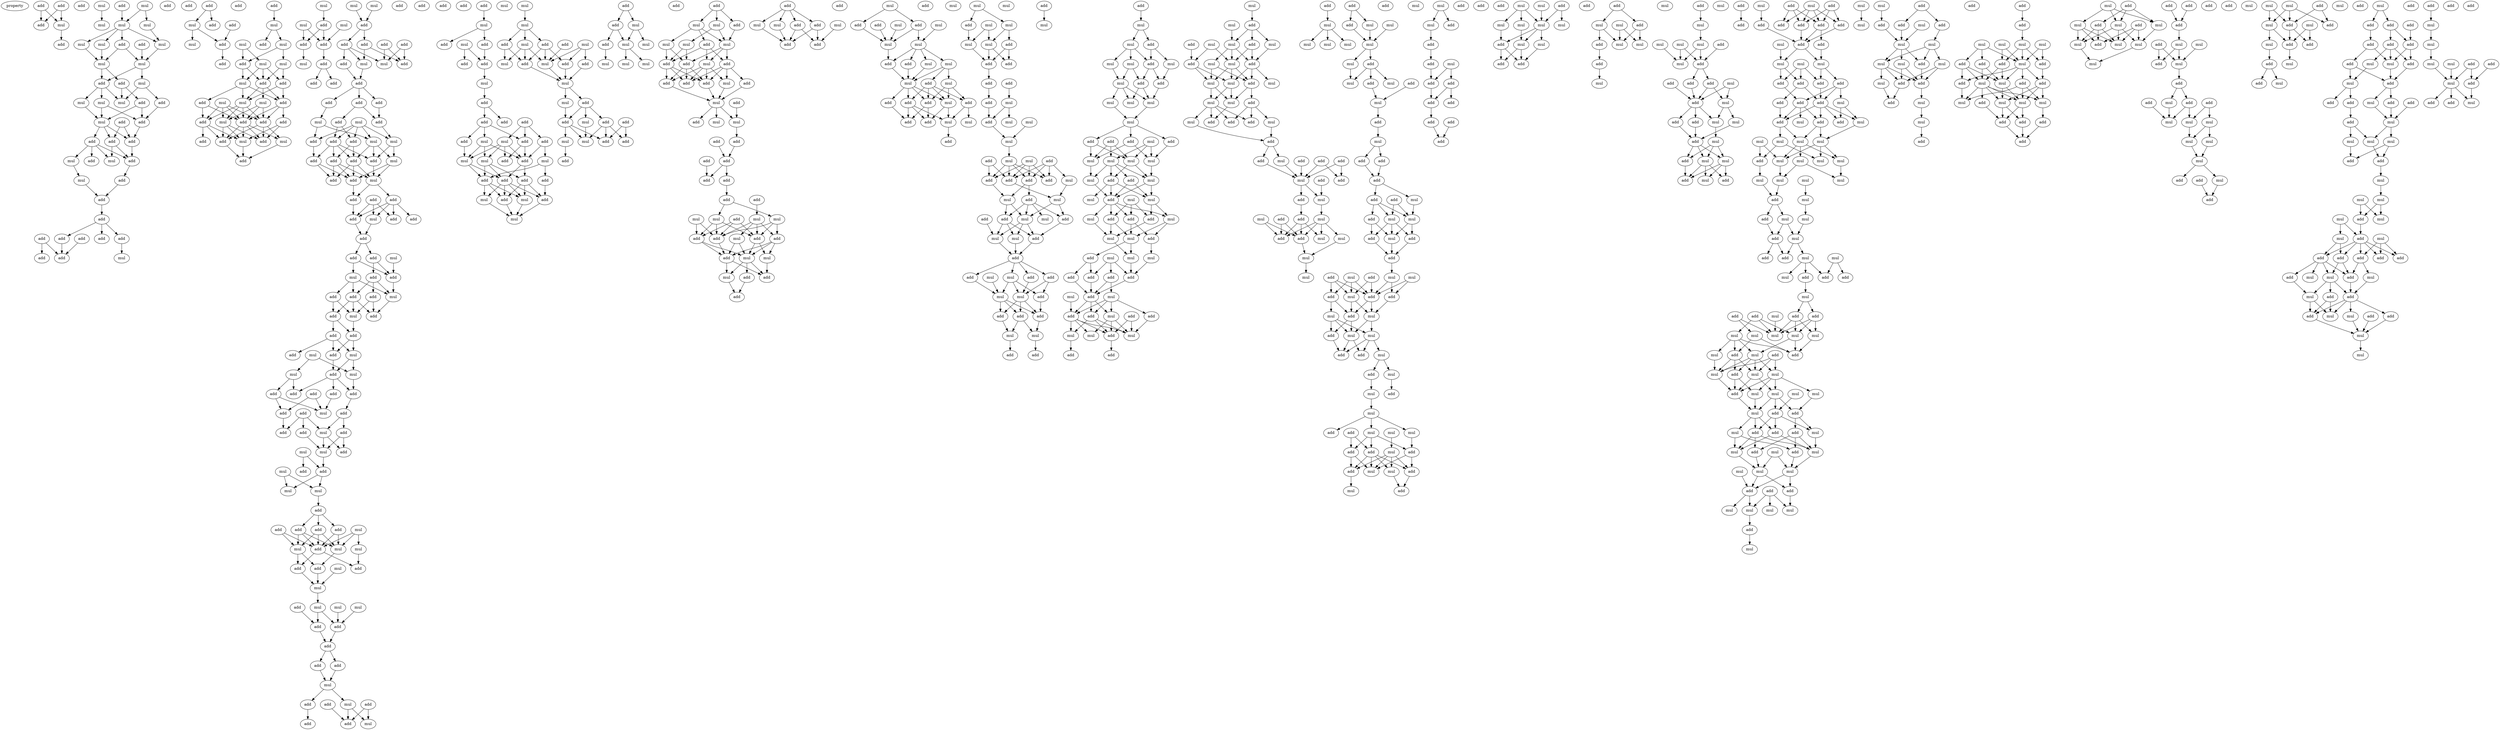 digraph {
    node [fontcolor=black]
    property [mul=2,lf=1.8]
    0 [ label = add ];
    1 [ label = add ];
    2 [ label = add ];
    3 [ label = mul ];
    4 [ label = add ];
    5 [ label = add ];
    6 [ label = mul ];
    7 [ label = mul ];
    8 [ label = mul ];
    9 [ label = add ];
    10 [ label = add ];
    11 [ label = mul ];
    12 [ label = mul ];
    13 [ label = mul ];
    14 [ label = mul ];
    15 [ label = mul ];
    16 [ label = add ];
    17 [ label = add ];
    18 [ label = mul ];
    19 [ label = mul ];
    20 [ label = mul ];
    21 [ label = add ];
    22 [ label = add ];
    23 [ label = add ];
    24 [ label = mul ];
    25 [ label = mul ];
    26 [ label = add ];
    27 [ label = mul ];
    28 [ label = add ];
    29 [ label = add ];
    30 [ label = add ];
    31 [ label = mul ];
    32 [ label = add ];
    33 [ label = add ];
    34 [ label = add ];
    35 [ label = mul ];
    36 [ label = mul ];
    37 [ label = add ];
    38 [ label = add ];
    39 [ label = mul ];
    40 [ label = add ];
    41 [ label = add ];
    42 [ label = add ];
    43 [ label = add ];
    44 [ label = add ];
    45 [ label = add ];
    46 [ label = add ];
    47 [ label = add ];
    48 [ label = add ];
    49 [ label = mul ];
    50 [ label = add ];
    51 [ label = add ];
    52 [ label = mul ];
    53 [ label = add ];
    54 [ label = add ];
    55 [ label = add ];
    56 [ label = mul ];
    57 [ label = add ];
    58 [ label = add ];
    59 [ label = add ];
    60 [ label = mul ];
    61 [ label = mul ];
    62 [ label = mul ];
    63 [ label = add ];
    64 [ label = mul ];
    65 [ label = mul ];
    66 [ label = add ];
    67 [ label = mul ];
    68 [ label = add ];
    69 [ label = add ];
    70 [ label = mul ];
    71 [ label = add ];
    72 [ label = mul ];
    73 [ label = add ];
    74 [ label = mul ];
    75 [ label = add ];
    76 [ label = mul ];
    77 [ label = add ];
    78 [ label = add ];
    79 [ label = add ];
    80 [ label = add ];
    81 [ label = add ];
    82 [ label = mul ];
    83 [ label = mul ];
    84 [ label = add ];
    85 [ label = add ];
    86 [ label = mul ];
    87 [ label = add ];
    88 [ label = mul ];
    89 [ label = mul ];
    90 [ label = add ];
    91 [ label = add ];
    92 [ label = mul ];
    93 [ label = add ];
    94 [ label = add ];
    95 [ label = add ];
    96 [ label = mul ];
    97 [ label = mul ];
    98 [ label = add ];
    99 [ label = add ];
    100 [ label = add ];
    101 [ label = add ];
    102 [ label = add ];
    103 [ label = add ];
    104 [ label = mul ];
    105 [ label = add ];
    106 [ label = mul ];
    107 [ label = add ];
    108 [ label = add ];
    109 [ label = add ];
    110 [ label = add ];
    111 [ label = add ];
    112 [ label = add ];
    113 [ label = add ];
    114 [ label = mul ];
    115 [ label = add ];
    116 [ label = mul ];
    117 [ label = add ];
    118 [ label = add ];
    119 [ label = mul ];
    120 [ label = mul ];
    121 [ label = add ];
    122 [ label = add ];
    123 [ label = mul ];
    124 [ label = add ];
    125 [ label = add ];
    126 [ label = add ];
    127 [ label = add ];
    128 [ label = add ];
    129 [ label = mul ];
    130 [ label = add ];
    131 [ label = add ];
    132 [ label = add ];
    133 [ label = add ];
    134 [ label = mul ];
    135 [ label = add ];
    136 [ label = add ];
    137 [ label = add ];
    138 [ label = add ];
    139 [ label = add ];
    140 [ label = mul ];
    141 [ label = add ];
    142 [ label = add ];
    143 [ label = mul ];
    144 [ label = add ];
    145 [ label = add ];
    146 [ label = mul ];
    147 [ label = add ];
    148 [ label = mul ];
    149 [ label = add ];
    150 [ label = add ];
    151 [ label = add ];
    152 [ label = add ];
    153 [ label = mul ];
    154 [ label = add ];
    155 [ label = mul ];
    156 [ label = add ];
    157 [ label = mul ];
    158 [ label = add ];
    159 [ label = mul ];
    160 [ label = add ];
    161 [ label = add ];
    162 [ label = add ];
    163 [ label = add ];
    164 [ label = add ];
    165 [ label = add ];
    166 [ label = add ];
    167 [ label = mul ];
    168 [ label = add ];
    169 [ label = mul ];
    170 [ label = add ];
    171 [ label = add ];
    172 [ label = add ];
    173 [ label = mul ];
    174 [ label = mul ];
    175 [ label = add ];
    176 [ label = add ];
    177 [ label = add ];
    178 [ label = mul ];
    179 [ label = mul ];
    180 [ label = mul ];
    181 [ label = add ];
    182 [ label = add ];
    183 [ label = add ];
    184 [ label = mul ];
    185 [ label = add ];
    186 [ label = add ];
    187 [ label = mul ];
    188 [ label = add ];
    189 [ label = mul ];
    190 [ label = mul ];
    191 [ label = add ];
    192 [ label = add ];
    193 [ label = add ];
    194 [ label = mul ];
    195 [ label = mul ];
    196 [ label = add ];
    197 [ label = mul ];
    198 [ label = mul ];
    199 [ label = mul ];
    200 [ label = add ];
    201 [ label = add ];
    202 [ label = add ];
    203 [ label = add ];
    204 [ label = add ];
    205 [ label = add ];
    206 [ label = add ];
    207 [ label = mul ];
    208 [ label = add ];
    209 [ label = add ];
    210 [ label = mul ];
    211 [ label = add ];
    212 [ label = add ];
    213 [ label = add ];
    214 [ label = mul ];
    215 [ label = add ];
    216 [ label = mul ];
    217 [ label = add ];
    218 [ label = mul ];
    219 [ label = add ];
    220 [ label = add ];
    221 [ label = add ];
    222 [ label = mul ];
    223 [ label = add ];
    224 [ label = add ];
    225 [ label = add ];
    226 [ label = add ];
    227 [ label = add ];
    228 [ label = add ];
    229 [ label = mul ];
    230 [ label = mul ];
    231 [ label = add ];
    232 [ label = add ];
    233 [ label = mul ];
    234 [ label = mul ];
    235 [ label = add ];
    236 [ label = mul ];
    237 [ label = add ];
    238 [ label = add ];
    239 [ label = add ];
    240 [ label = add ];
    241 [ label = mul ];
    242 [ label = add ];
    243 [ label = mul ];
    244 [ label = add ];
    245 [ label = mul ];
    246 [ label = mul ];
    247 [ label = mul ];
    248 [ label = mul ];
    249 [ label = add ];
    250 [ label = add ];
    251 [ label = mul ];
    252 [ label = mul ];
    253 [ label = add ];
    254 [ label = add ];
    255 [ label = mul ];
    256 [ label = add ];
    257 [ label = add ];
    258 [ label = mul ];
    259 [ label = mul ];
    260 [ label = mul ];
    261 [ label = add ];
    262 [ label = add ];
    263 [ label = add ];
    264 [ label = mul ];
    265 [ label = add ];
    266 [ label = add ];
    267 [ label = mul ];
    268 [ label = add ];
    269 [ label = mul ];
    270 [ label = add ];
    271 [ label = add ];
    272 [ label = add ];
    273 [ label = mul ];
    274 [ label = add ];
    275 [ label = mul ];
    276 [ label = mul ];
    277 [ label = add ];
    278 [ label = mul ];
    279 [ label = mul ];
    280 [ label = mul ];
    281 [ label = add ];
    282 [ label = mul ];
    283 [ label = add ];
    284 [ label = mul ];
    285 [ label = mul ];
    286 [ label = mul ];
    287 [ label = mul ];
    288 [ label = add ];
    289 [ label = add ];
    290 [ label = add ];
    291 [ label = mul ];
    292 [ label = add ];
    293 [ label = add ];
    294 [ label = add ];
    295 [ label = add ];
    296 [ label = mul ];
    297 [ label = add ];
    298 [ label = mul ];
    299 [ label = add ];
    300 [ label = mul ];
    301 [ label = add ];
    302 [ label = mul ];
    303 [ label = add ];
    304 [ label = add ];
    305 [ label = add ];
    306 [ label = add ];
    307 [ label = add ];
    308 [ label = add ];
    309 [ label = add ];
    310 [ label = add ];
    311 [ label = mul ];
    312 [ label = mul ];
    313 [ label = mul ];
    314 [ label = add ];
    315 [ label = mul ];
    316 [ label = add ];
    317 [ label = add ];
    318 [ label = add ];
    319 [ label = mul ];
    320 [ label = add ];
    321 [ label = add ];
    322 [ label = mul ];
    323 [ label = mul ];
    324 [ label = add ];
    325 [ label = mul ];
    326 [ label = add ];
    327 [ label = add ];
    328 [ label = add ];
    329 [ label = add ];
    330 [ label = mul ];
    331 [ label = add ];
    332 [ label = add ];
    333 [ label = mul ];
    334 [ label = mul ];
    335 [ label = add ];
    336 [ label = add ];
    337 [ label = mul ];
    338 [ label = add ];
    339 [ label = add ];
    340 [ label = add ];
    341 [ label = mul ];
    342 [ label = mul ];
    343 [ label = mul ];
    344 [ label = mul ];
    345 [ label = mul ];
    346 [ label = mul ];
    347 [ label = add ];
    348 [ label = add ];
    349 [ label = add ];
    350 [ label = mul ];
    351 [ label = mul ];
    352 [ label = add ];
    353 [ label = add ];
    354 [ label = mul ];
    355 [ label = add ];
    356 [ label = add ];
    357 [ label = add ];
    358 [ label = mul ];
    359 [ label = add ];
    360 [ label = mul ];
    361 [ label = add ];
    362 [ label = add ];
    363 [ label = mul ];
    364 [ label = mul ];
    365 [ label = mul ];
    366 [ label = add ];
    367 [ label = mul ];
    368 [ label = mul ];
    369 [ label = mul ];
    370 [ label = add ];
    371 [ label = add ];
    372 [ label = mul ];
    373 [ label = add ];
    374 [ label = add ];
    375 [ label = add ];
    376 [ label = mul ];
    377 [ label = add ];
    378 [ label = mul ];
    379 [ label = mul ];
    380 [ label = add ];
    381 [ label = mul ];
    382 [ label = mul ];
    383 [ label = add ];
    384 [ label = add ];
    385 [ label = mul ];
    386 [ label = add ];
    387 [ label = add ];
    388 [ label = mul ];
    389 [ label = add ];
    390 [ label = add ];
    391 [ label = add ];
    392 [ label = mul ];
    393 [ label = mul ];
    394 [ label = mul ];
    395 [ label = add ];
    396 [ label = mul ];
    397 [ label = add ];
    398 [ label = add ];
    399 [ label = mul ];
    400 [ label = mul ];
    401 [ label = add ];
    402 [ label = add ];
    403 [ label = add ];
    404 [ label = mul ];
    405 [ label = add ];
    406 [ label = add ];
    407 [ label = mul ];
    408 [ label = mul ];
    409 [ label = mul ];
    410 [ label = add ];
    411 [ label = add ];
    412 [ label = add ];
    413 [ label = add ];
    414 [ label = mul ];
    415 [ label = mul ];
    416 [ label = add ];
    417 [ label = add ];
    418 [ label = add ];
    419 [ label = mul ];
    420 [ label = add ];
    421 [ label = mul ];
    422 [ label = add ];
    423 [ label = mul ];
    424 [ label = mul ];
    425 [ label = add ];
    426 [ label = mul ];
    427 [ label = mul ];
    428 [ label = mul ];
    429 [ label = add ];
    430 [ label = add ];
    431 [ label = mul ];
    432 [ label = mul ];
    433 [ label = mul ];
    434 [ label = mul ];
    435 [ label = add ];
    436 [ label = add ];
    437 [ label = mul ];
    438 [ label = add ];
    439 [ label = add ];
    440 [ label = mul ];
    441 [ label = mul ];
    442 [ label = mul ];
    443 [ label = mul ];
    444 [ label = add ];
    445 [ label = mul ];
    446 [ label = mul ];
    447 [ label = add ];
    448 [ label = mul ];
    449 [ label = mul ];
    450 [ label = mul ];
    451 [ label = add ];
    452 [ label = add ];
    453 [ label = add ];
    454 [ label = mul ];
    455 [ label = add ];
    456 [ label = mul ];
    457 [ label = mul ];
    458 [ label = mul ];
    459 [ label = add ];
    460 [ label = add ];
    461 [ label = mul ];
    462 [ label = mul ];
    463 [ label = mul ];
    464 [ label = add ];
    465 [ label = add ];
    466 [ label = add ];
    467 [ label = add ];
    468 [ label = add ];
    469 [ label = mul ];
    470 [ label = mul ];
    471 [ label = add ];
    472 [ label = add ];
    473 [ label = mul ];
    474 [ label = add ];
    475 [ label = add ];
    476 [ label = mul ];
    477 [ label = mul ];
    478 [ label = add ];
    479 [ label = mul ];
    480 [ label = add ];
    481 [ label = add ];
    482 [ label = mul ];
    483 [ label = mul ];
    484 [ label = add ];
    485 [ label = mul ];
    486 [ label = mul ];
    487 [ label = add ];
    488 [ label = add ];
    489 [ label = mul ];
    490 [ label = mul ];
    491 [ label = mul ];
    492 [ label = add ];
    493 [ label = add ];
    494 [ label = mul ];
    495 [ label = mul ];
    496 [ label = add ];
    497 [ label = mul ];
    498 [ label = add ];
    499 [ label = mul ];
    500 [ label = mul ];
    501 [ label = mul ];
    502 [ label = add ];
    503 [ label = mul ];
    504 [ label = add ];
    505 [ label = add ];
    506 [ label = add ];
    507 [ label = add ];
    508 [ label = mul ];
    509 [ label = add ];
    510 [ label = add ];
    511 [ label = add ];
    512 [ label = add ];
    513 [ label = mul ];
    514 [ label = add ];
    515 [ label = add ];
    516 [ label = mul ];
    517 [ label = add ];
    518 [ label = add ];
    519 [ label = mul ];
    520 [ label = mul ];
    521 [ label = add ];
    522 [ label = mul ];
    523 [ label = add ];
    524 [ label = mul ];
    525 [ label = add ];
    526 [ label = mul ];
    527 [ label = mul ];
    528 [ label = mul ];
    529 [ label = mul ];
    530 [ label = mul ];
    531 [ label = mul ];
    532 [ label = add ];
    533 [ label = mul ];
    534 [ label = mul ];
    535 [ label = add ];
    536 [ label = mul ];
    537 [ label = mul ];
    538 [ label = add ];
    539 [ label = add ];
    540 [ label = mul ];
    541 [ label = add ];
    542 [ label = add ];
    543 [ label = mul ];
    544 [ label = mul ];
    545 [ label = add ];
    546 [ label = mul ];
    547 [ label = add ];
    548 [ label = mul ];
    549 [ label = add ];
    550 [ label = add ];
    551 [ label = add ];
    552 [ label = mul ];
    553 [ label = add ];
    554 [ label = add ];
    555 [ label = mul ];
    556 [ label = mul ];
    557 [ label = add ];
    558 [ label = mul ];
    559 [ label = add ];
    560 [ label = add ];
    561 [ label = mul ];
    562 [ label = mul ];
    563 [ label = mul ];
    564 [ label = add ];
    565 [ label = add ];
    566 [ label = add ];
    567 [ label = add ];
    568 [ label = mul ];
    569 [ label = add ];
    570 [ label = add ];
    571 [ label = mul ];
    572 [ label = mul ];
    573 [ label = mul ];
    574 [ label = add ];
    575 [ label = mul ];
    576 [ label = add ];
    577 [ label = mul ];
    578 [ label = add ];
    579 [ label = add ];
    580 [ label = mul ];
    581 [ label = add ];
    582 [ label = mul ];
    583 [ label = mul ];
    584 [ label = add ];
    585 [ label = add ];
    586 [ label = mul ];
    587 [ label = mul ];
    588 [ label = mul ];
    589 [ label = mul ];
    590 [ label = add ];
    591 [ label = add ];
    592 [ label = add ];
    593 [ label = add ];
    594 [ label = add ];
    595 [ label = mul ];
    596 [ label = mul ];
    597 [ label = mul ];
    598 [ label = add ];
    599 [ label = mul ];
    600 [ label = mul ];
    601 [ label = add ];
    602 [ label = add ];
    603 [ label = add ];
    604 [ label = add ];
    605 [ label = add ];
    606 [ label = mul ];
    607 [ label = add ];
    608 [ label = add ];
    609 [ label = add ];
    610 [ label = add ];
    611 [ label = add ];
    612 [ label = add ];
    613 [ label = add ];
    614 [ label = add ];
    615 [ label = mul ];
    616 [ label = add ];
    617 [ label = mul ];
    618 [ label = add ];
    619 [ label = mul ];
    620 [ label = mul ];
    621 [ label = mul ];
    622 [ label = mul ];
    623 [ label = mul ];
    624 [ label = mul ];
    625 [ label = add ];
    626 [ label = add ];
    627 [ label = add ];
    628 [ label = add ];
    629 [ label = mul ];
    630 [ label = mul ];
    631 [ label = add ];
    632 [ label = mul ];
    633 [ label = mul ];
    634 [ label = add ];
    635 [ label = add ];
    636 [ label = mul ];
    637 [ label = mul ];
    638 [ label = add ];
    639 [ label = mul ];
    640 [ label = mul ];
    641 [ label = mul ];
    642 [ label = mul ];
    643 [ label = add ];
    644 [ label = mul ];
    645 [ label = mul ];
    646 [ label = add ];
    647 [ label = add ];
    648 [ label = add ];
    649 [ label = add ];
    650 [ label = mul ];
    651 [ label = mul ];
    652 [ label = add ];
    653 [ label = mul ];
    654 [ label = mul ];
    655 [ label = add ];
    656 [ label = add ];
    657 [ label = add ];
    658 [ label = mul ];
    659 [ label = mul ];
    660 [ label = mul ];
    661 [ label = add ];
    662 [ label = add ];
    663 [ label = add ];
    664 [ label = mul ];
    665 [ label = add ];
    666 [ label = add ];
    667 [ label = mul ];
    668 [ label = add ];
    669 [ label = mul ];
    670 [ label = add ];
    671 [ label = add ];
    672 [ label = add ];
    673 [ label = add ];
    674 [ label = add ];
    675 [ label = add ];
    676 [ label = add ];
    677 [ label = mul ];
    678 [ label = add ];
    679 [ label = mul ];
    680 [ label = mul ];
    681 [ label = mul ];
    682 [ label = add ];
    683 [ label = add ];
    684 [ label = add ];
    685 [ label = add ];
    686 [ label = add ];
    687 [ label = mul ];
    688 [ label = add ];
    689 [ label = add ];
    690 [ label = add ];
    691 [ label = add ];
    692 [ label = add ];
    693 [ label = mul ];
    694 [ label = mul ];
    695 [ label = mul ];
    696 [ label = mul ];
    697 [ label = mul ];
    698 [ label = mul ];
    699 [ label = mul ];
    700 [ label = mul ];
    701 [ label = mul ];
    702 [ label = mul ];
    703 [ label = add ];
    704 [ label = mul ];
    705 [ label = mul ];
    706 [ label = mul ];
    707 [ label = mul ];
    708 [ label = mul ];
    709 [ label = add ];
    710 [ label = mul ];
    711 [ label = add ];
    712 [ label = mul ];
    713 [ label = add ];
    714 [ label = mul ];
    715 [ label = mul ];
    716 [ label = add ];
    717 [ label = add ];
    718 [ label = mul ];
    719 [ label = mul ];
    720 [ label = add ];
    721 [ label = add ];
    722 [ label = add ];
    723 [ label = mul ];
    724 [ label = add ];
    725 [ label = add ];
    726 [ label = mul ];
    727 [ label = add ];
    728 [ label = add ];
    729 [ label = mul ];
    730 [ label = mul ];
    731 [ label = mul ];
    732 [ label = mul ];
    733 [ label = mul ];
    734 [ label = add ];
    735 [ label = add ];
    736 [ label = add ];
    737 [ label = mul ];
    738 [ label = mul ];
    739 [ label = mul ];
    740 [ label = mul ];
    741 [ label = add ];
    742 [ label = mul ];
    743 [ label = mul ];
    744 [ label = mul ];
    745 [ label = mul ];
    746 [ label = mul ];
    747 [ label = add ];
    748 [ label = mul ];
    749 [ label = add ];
    750 [ label = add ];
    751 [ label = mul ];
    752 [ label = mul ];
    753 [ label = add ];
    754 [ label = add ];
    755 [ label = add ];
    756 [ label = add ];
    757 [ label = mul ];
    758 [ label = mul ];
    759 [ label = add ];
    760 [ label = mul ];
    761 [ label = mul ];
    762 [ label = mul ];
    763 [ label = mul ];
    764 [ label = add ];
    765 [ label = add ];
    766 [ label = add ];
    767 [ label = mul ];
    768 [ label = mul ];
    769 [ label = mul ];
    770 [ label = mul ];
    771 [ label = add ];
    772 [ label = mul ];
    773 [ label = mul ];
    774 [ label = mul ];
    775 [ label = mul ];
    776 [ label = add ];
    777 [ label = add ];
    778 [ label = mul ];
    779 [ label = add ];
    780 [ label = add ];
    781 [ label = add ];
    782 [ label = mul ];
    783 [ label = mul ];
    784 [ label = mul ];
    785 [ label = add ];
    786 [ label = mul ];
    787 [ label = mul ];
    788 [ label = add ];
    789 [ label = add ];
    790 [ label = mul ];
    791 [ label = mul ];
    792 [ label = add ];
    793 [ label = mul ];
    794 [ label = add ];
    795 [ label = add ];
    796 [ label = add ];
    797 [ label = mul ];
    798 [ label = mul ];
    799 [ label = mul ];
    800 [ label = mul ];
    801 [ label = add ];
    802 [ label = add ];
    803 [ label = add ];
    804 [ label = mul ];
    805 [ label = add ];
    806 [ label = mul ];
    807 [ label = add ];
    808 [ label = mul ];
    809 [ label = add ];
    810 [ label = add ];
    811 [ label = mul ];
    812 [ label = add ];
    813 [ label = mul ];
    814 [ label = mul ];
    815 [ label = mul ];
    816 [ label = add ];
    817 [ label = add ];
    818 [ label = add ];
    819 [ label = add ];
    820 [ label = add ];
    821 [ label = mul ];
    822 [ label = mul ];
    823 [ label = mul ];
    824 [ label = add ];
    825 [ label = mul ];
    826 [ label = add ];
    827 [ label = mul ];
    828 [ label = mul ];
    829 [ label = mul ];
    830 [ label = add ];
    831 [ label = mul ];
    832 [ label = add ];
    833 [ label = add ];
    834 [ label = add ];
    835 [ label = add ];
    836 [ label = mul ];
    837 [ label = mul ];
    838 [ label = add ];
    839 [ label = add ];
    840 [ label = mul ];
    841 [ label = add ];
    842 [ label = add ];
    843 [ label = add ];
    844 [ label = mul ];
    845 [ label = add ];
    846 [ label = mul ];
    847 [ label = mul ];
    848 [ label = mul ];
    849 [ label = mul ];
    850 [ label = mul ];
    851 [ label = mul ];
    852 [ label = add ];
    853 [ label = add ];
    854 [ label = add ];
    855 [ label = mul ];
    856 [ label = mul ];
    857 [ label = add ];
    858 [ label = mul ];
    859 [ label = add ];
    860 [ label = mul ];
    861 [ label = add ];
    862 [ label = add ];
    863 [ label = mul ];
    864 [ label = mul ];
    865 [ label = add ];
    866 [ label = mul ];
    867 [ label = add ];
    868 [ label = add ];
    869 [ label = mul ];
    870 [ label = add ];
    871 [ label = mul ];
    872 [ label = mul ];
    873 [ label = add ];
    874 [ label = mul ];
    875 [ label = add ];
    876 [ label = add ];
    877 [ label = add ];
    878 [ label = add ];
    879 [ label = add ];
    880 [ label = add ];
    881 [ label = add ];
    882 [ label = add ];
    883 [ label = mul ];
    884 [ label = add ];
    885 [ label = mul ];
    886 [ label = add ];
    887 [ label = mul ];
    888 [ label = add ];
    889 [ label = add ];
    890 [ label = mul ];
    891 [ label = add ];
    892 [ label = add ];
    893 [ label = add ];
    894 [ label = mul ];
    895 [ label = mul ];
    896 [ label = mul ];
    897 [ label = mul ];
    898 [ label = add ];
    899 [ label = add ];
    900 [ label = mul ];
    901 [ label = mul ];
    902 [ label = mul ];
    903 [ label = mul ];
    904 [ label = mul ];
    905 [ label = add ];
    906 [ label = mul ];
    907 [ label = add ];
    908 [ label = mul ];
    909 [ label = add ];
    910 [ label = add ];
    911 [ label = add ];
    912 [ label = add ];
    913 [ label = add ];
    914 [ label = mul ];
    915 [ label = add ];
    916 [ label = mul ];
    917 [ label = mul ];
    918 [ label = add ];
    919 [ label = mul ];
    920 [ label = add ];
    921 [ label = add ];
    922 [ label = mul ];
    923 [ label = add ];
    924 [ label = add ];
    925 [ label = mul ];
    926 [ label = add ];
    927 [ label = mul ];
    928 [ label = mul ];
    929 [ label = add ];
    930 [ label = mul ];
    931 [ label = add ];
    932 [ label = mul ];
    933 [ label = add ];
    934 [ label = add ];
    935 [ label = mul ];
    936 [ label = mul ];
    937 [ label = add ];
    938 [ label = mul ];
    939 [ label = add ];
    940 [ label = mul ];
    941 [ label = add ];
    942 [ label = add ];
    0 -> 2 [ name = 0 ];
    0 -> 3 [ name = 1 ];
    1 -> 2 [ name = 2 ];
    1 -> 3 [ name = 3 ];
    3 -> 4 [ name = 4 ];
    6 -> 8 [ name = 5 ];
    7 -> 11 [ name = 6 ];
    7 -> 12 [ name = 7 ];
    10 -> 11 [ name = 8 ];
    11 -> 13 [ name = 9 ];
    11 -> 14 [ name = 10 ];
    11 -> 15 [ name = 11 ];
    11 -> 16 [ name = 12 ];
    12 -> 13 [ name = 13 ];
    13 -> 19 [ name = 14 ];
    14 -> 18 [ name = 15 ];
    15 -> 18 [ name = 16 ];
    16 -> 18 [ name = 17 ];
    16 -> 19 [ name = 18 ];
    17 -> 19 [ name = 19 ];
    18 -> 21 [ name = 20 ];
    18 -> 23 [ name = 21 ];
    19 -> 20 [ name = 22 ];
    19 -> 23 [ name = 23 ];
    20 -> 27 [ name = 24 ];
    20 -> 28 [ name = 25 ];
    21 -> 26 [ name = 26 ];
    21 -> 27 [ name = 27 ];
    23 -> 24 [ name = 28 ];
    23 -> 25 [ name = 29 ];
    23 -> 27 [ name = 30 ];
    24 -> 31 [ name = 31 ];
    25 -> 30 [ name = 32 ];
    25 -> 31 [ name = 33 ];
    26 -> 30 [ name = 34 ];
    26 -> 31 [ name = 35 ];
    28 -> 30 [ name = 36 ];
    29 -> 32 [ name = 37 ];
    29 -> 33 [ name = 38 ];
    30 -> 33 [ name = 39 ];
    31 -> 32 [ name = 40 ];
    31 -> 33 [ name = 41 ];
    31 -> 34 [ name = 42 ];
    32 -> 36 [ name = 43 ];
    32 -> 37 [ name = 44 ];
    33 -> 37 [ name = 45 ];
    34 -> 35 [ name = 46 ];
    34 -> 36 [ name = 47 ];
    34 -> 37 [ name = 48 ];
    34 -> 38 [ name = 49 ];
    35 -> 39 [ name = 50 ];
    37 -> 40 [ name = 51 ];
    39 -> 41 [ name = 52 ];
    40 -> 41 [ name = 53 ];
    41 -> 42 [ name = 54 ];
    42 -> 43 [ name = 55 ];
    42 -> 44 [ name = 56 ];
    42 -> 45 [ name = 57 ];
    43 -> 48 [ name = 58 ];
    44 -> 49 [ name = 59 ];
    46 -> 48 [ name = 60 ];
    46 -> 50 [ name = 61 ];
    47 -> 48 [ name = 62 ];
    51 -> 52 [ name = 63 ];
    51 -> 53 [ name = 64 ];
    52 -> 55 [ name = 65 ];
    52 -> 56 [ name = 66 ];
    54 -> 55 [ name = 67 ];
    55 -> 59 [ name = 68 ];
    58 -> 60 [ name = 69 ];
    60 -> 62 [ name = 70 ];
    60 -> 63 [ name = 71 ];
    61 -> 64 [ name = 72 ];
    61 -> 66 [ name = 73 ];
    62 -> 65 [ name = 74 ];
    62 -> 66 [ name = 75 ];
    64 -> 67 [ name = 76 ];
    64 -> 68 [ name = 77 ];
    64 -> 69 [ name = 78 ];
    65 -> 68 [ name = 79 ];
    65 -> 69 [ name = 80 ];
    66 -> 67 [ name = 81 ];
    66 -> 68 [ name = 82 ];
    67 -> 70 [ name = 83 ];
    67 -> 71 [ name = 84 ];
    67 -> 73 [ name = 85 ];
    68 -> 70 [ name = 86 ];
    68 -> 73 [ name = 87 ];
    68 -> 74 [ name = 88 ];
    69 -> 70 [ name = 89 ];
    69 -> 73 [ name = 90 ];
    70 -> 75 [ name = 91 ];
    70 -> 76 [ name = 92 ];
    70 -> 77 [ name = 93 ];
    70 -> 79 [ name = 94 ];
    71 -> 75 [ name = 95 ];
    71 -> 79 [ name = 96 ];
    72 -> 75 [ name = 97 ];
    72 -> 76 [ name = 98 ];
    72 -> 77 [ name = 99 ];
    72 -> 79 [ name = 100 ];
    73 -> 75 [ name = 101 ];
    73 -> 77 [ name = 102 ];
    73 -> 78 [ name = 103 ];
    74 -> 75 [ name = 104 ];
    74 -> 76 [ name = 105 ];
    74 -> 77 [ name = 106 ];
    75 -> 81 [ name = 107 ];
    75 -> 82 [ name = 108 ];
    75 -> 83 [ name = 109 ];
    75 -> 84 [ name = 110 ];
    76 -> 81 [ name = 111 ];
    76 -> 82 [ name = 112 ];
    76 -> 84 [ name = 113 ];
    77 -> 81 [ name = 114 ];
    77 -> 83 [ name = 115 ];
    77 -> 84 [ name = 116 ];
    78 -> 81 [ name = 117 ];
    78 -> 82 [ name = 118 ];
    79 -> 80 [ name = 119 ];
    79 -> 82 [ name = 120 ];
    79 -> 84 [ name = 121 ];
    82 -> 85 [ name = 122 ];
    83 -> 85 [ name = 123 ];
    84 -> 85 [ name = 124 ];
    86 -> 87 [ name = 125 ];
    87 -> 90 [ name = 126 ];
    87 -> 91 [ name = 127 ];
    88 -> 91 [ name = 128 ];
    89 -> 90 [ name = 129 ];
    89 -> 91 [ name = 130 ];
    90 -> 92 [ name = 131 ];
    91 -> 93 [ name = 132 ];
    93 -> 94 [ name = 133 ];
    93 -> 95 [ name = 134 ];
    96 -> 98 [ name = 135 ];
    97 -> 98 [ name = 136 ];
    98 -> 99 [ name = 137 ];
    98 -> 102 [ name = 138 ];
    99 -> 104 [ name = 139 ];
    99 -> 107 [ name = 140 ];
    100 -> 106 [ name = 141 ];
    100 -> 107 [ name = 142 ];
    101 -> 106 [ name = 143 ];
    101 -> 107 [ name = 144 ];
    102 -> 104 [ name = 145 ];
    102 -> 105 [ name = 146 ];
    102 -> 106 [ name = 147 ];
    104 -> 108 [ name = 148 ];
    105 -> 108 [ name = 149 ];
    108 -> 109 [ name = 150 ];
    108 -> 110 [ name = 151 ];
    108 -> 112 [ name = 152 ];
    109 -> 115 [ name = 153 ];
    110 -> 116 [ name = 154 ];
    112 -> 113 [ name = 155 ];
    112 -> 115 [ name = 156 ];
    113 -> 117 [ name = 157 ];
    113 -> 118 [ name = 158 ];
    114 -> 117 [ name = 159 ];
    114 -> 118 [ name = 160 ];
    114 -> 119 [ name = 161 ];
    114 -> 120 [ name = 162 ];
    114 -> 121 [ name = 163 ];
    115 -> 119 [ name = 164 ];
    116 -> 120 [ name = 165 ];
    116 -> 121 [ name = 166 ];
    117 -> 122 [ name = 167 ];
    117 -> 125 [ name = 168 ];
    118 -> 122 [ name = 169 ];
    118 -> 124 [ name = 170 ];
    118 -> 125 [ name = 171 ];
    118 -> 126 [ name = 172 ];
    119 -> 123 [ name = 173 ];
    119 -> 126 [ name = 174 ];
    120 -> 122 [ name = 175 ];
    120 -> 123 [ name = 176 ];
    120 -> 126 [ name = 177 ];
    121 -> 124 [ name = 178 ];
    122 -> 127 [ name = 179 ];
    122 -> 128 [ name = 180 ];
    122 -> 129 [ name = 181 ];
    123 -> 127 [ name = 182 ];
    123 -> 129 [ name = 183 ];
    124 -> 127 [ name = 184 ];
    124 -> 128 [ name = 185 ];
    125 -> 127 [ name = 186 ];
    125 -> 128 [ name = 187 ];
    125 -> 129 [ name = 188 ];
    126 -> 129 [ name = 189 ];
    127 -> 131 [ name = 190 ];
    129 -> 130 [ name = 191 ];
    129 -> 131 [ name = 192 ];
    130 -> 133 [ name = 193 ];
    130 -> 134 [ name = 194 ];
    130 -> 135 [ name = 195 ];
    130 -> 136 [ name = 196 ];
    131 -> 136 [ name = 197 ];
    132 -> 133 [ name = 198 ];
    132 -> 134 [ name = 199 ];
    132 -> 136 [ name = 200 ];
    134 -> 137 [ name = 201 ];
    136 -> 137 [ name = 202 ];
    137 -> 138 [ name = 203 ];
    137 -> 139 [ name = 204 ];
    138 -> 141 [ name = 205 ];
    138 -> 143 [ name = 206 ];
    139 -> 141 [ name = 207 ];
    139 -> 142 [ name = 208 ];
    140 -> 141 [ name = 209 ];
    141 -> 146 [ name = 210 ];
    142 -> 144 [ name = 211 ];
    142 -> 145 [ name = 212 ];
    142 -> 146 [ name = 213 ];
    143 -> 145 [ name = 214 ];
    143 -> 146 [ name = 215 ];
    143 -> 147 [ name = 216 ];
    144 -> 148 [ name = 217 ];
    144 -> 149 [ name = 218 ];
    145 -> 148 [ name = 219 ];
    145 -> 149 [ name = 220 ];
    145 -> 150 [ name = 221 ];
    146 -> 149 [ name = 222 ];
    147 -> 148 [ name = 223 ];
    147 -> 150 [ name = 224 ];
    148 -> 152 [ name = 225 ];
    150 -> 151 [ name = 226 ];
    150 -> 152 [ name = 227 ];
    151 -> 153 [ name = 228 ];
    151 -> 154 [ name = 229 ];
    151 -> 156 [ name = 230 ];
    152 -> 153 [ name = 231 ];
    152 -> 156 [ name = 232 ];
    153 -> 158 [ name = 233 ];
    153 -> 159 [ name = 234 ];
    155 -> 157 [ name = 235 ];
    155 -> 159 [ name = 236 ];
    156 -> 158 [ name = 237 ];
    157 -> 162 [ name = 238 ];
    157 -> 163 [ name = 239 ];
    158 -> 161 [ name = 240 ];
    158 -> 163 [ name = 241 ];
    158 -> 164 [ name = 242 ];
    159 -> 161 [ name = 243 ];
    160 -> 165 [ name = 244 ];
    160 -> 167 [ name = 245 ];
    161 -> 166 [ name = 246 ];
    162 -> 165 [ name = 247 ];
    162 -> 167 [ name = 248 ];
    164 -> 167 [ name = 249 ];
    165 -> 171 [ name = 250 ];
    166 -> 169 [ name = 251 ];
    166 -> 172 [ name = 252 ];
    168 -> 169 [ name = 253 ];
    168 -> 170 [ name = 254 ];
    168 -> 171 [ name = 255 ];
    169 -> 174 [ name = 256 ];
    169 -> 175 [ name = 257 ];
    170 -> 174 [ name = 258 ];
    172 -> 174 [ name = 259 ];
    172 -> 175 [ name = 260 ];
    173 -> 176 [ name = 261 ];
    173 -> 177 [ name = 262 ];
    174 -> 177 [ name = 263 ];
    177 -> 179 [ name = 264 ];
    177 -> 180 [ name = 265 ];
    178 -> 179 [ name = 266 ];
    178 -> 180 [ name = 267 ];
    180 -> 181 [ name = 268 ];
    181 -> 182 [ name = 269 ];
    181 -> 183 [ name = 270 ];
    181 -> 186 [ name = 271 ];
    182 -> 187 [ name = 272 ];
    182 -> 188 [ name = 273 ];
    182 -> 190 [ name = 274 ];
    183 -> 187 [ name = 275 ];
    183 -> 188 [ name = 276 ];
    184 -> 187 [ name = 277 ];
    184 -> 188 [ name = 278 ];
    184 -> 189 [ name = 279 ];
    185 -> 188 [ name = 280 ];
    185 -> 190 [ name = 281 ];
    186 -> 187 [ name = 282 ];
    186 -> 188 [ name = 283 ];
    186 -> 190 [ name = 284 ];
    187 -> 191 [ name = 285 ];
    188 -> 192 [ name = 286 ];
    188 -> 193 [ name = 287 ];
    189 -> 193 [ name = 288 ];
    190 -> 191 [ name = 289 ];
    190 -> 192 [ name = 290 ];
    191 -> 195 [ name = 291 ];
    192 -> 195 [ name = 292 ];
    194 -> 195 [ name = 293 ];
    195 -> 198 [ name = 294 ];
    196 -> 200 [ name = 295 ];
    197 -> 201 [ name = 296 ];
    198 -> 200 [ name = 297 ];
    198 -> 201 [ name = 298 ];
    199 -> 201 [ name = 299 ];
    200 -> 203 [ name = 300 ];
    201 -> 203 [ name = 301 ];
    203 -> 205 [ name = 302 ];
    203 -> 206 [ name = 303 ];
    205 -> 207 [ name = 304 ];
    206 -> 207 [ name = 305 ];
    207 -> 208 [ name = 306 ];
    207 -> 210 [ name = 307 ];
    208 -> 215 [ name = 308 ];
    209 -> 213 [ name = 309 ];
    210 -> 213 [ name = 310 ];
    210 -> 214 [ name = 311 ];
    211 -> 213 [ name = 312 ];
    211 -> 214 [ name = 313 ];
    212 -> 216 [ name = 314 ];
    216 -> 217 [ name = 315 ];
    216 -> 219 [ name = 316 ];
    217 -> 220 [ name = 317 ];
    218 -> 220 [ name = 318 ];
    218 -> 221 [ name = 319 ];
    220 -> 222 [ name = 320 ];
    222 -> 223 [ name = 321 ];
    223 -> 224 [ name = 322 ];
    223 -> 225 [ name = 323 ];
    225 -> 228 [ name = 324 ];
    225 -> 230 [ name = 325 ];
    225 -> 231 [ name = 326 ];
    226 -> 227 [ name = 327 ];
    226 -> 229 [ name = 328 ];
    226 -> 231 [ name = 329 ];
    227 -> 232 [ name = 330 ];
    227 -> 236 [ name = 331 ];
    228 -> 233 [ name = 332 ];
    229 -> 232 [ name = 333 ];
    229 -> 233 [ name = 334 ];
    229 -> 234 [ name = 335 ];
    229 -> 235 [ name = 336 ];
    230 -> 232 [ name = 337 ];
    230 -> 233 [ name = 338 ];
    230 -> 234 [ name = 339 ];
    231 -> 232 [ name = 340 ];
    231 -> 235 [ name = 341 ];
    232 -> 238 [ name = 342 ];
    232 -> 239 [ name = 343 ];
    233 -> 239 [ name = 344 ];
    233 -> 240 [ name = 345 ];
    234 -> 238 [ name = 346 ];
    234 -> 239 [ name = 347 ];
    234 -> 240 [ name = 348 ];
    236 -> 237 [ name = 349 ];
    236 -> 240 [ name = 350 ];
    237 -> 242 [ name = 351 ];
    238 -> 242 [ name = 352 ];
    238 -> 244 [ name = 353 ];
    238 -> 245 [ name = 354 ];
    239 -> 241 [ name = 355 ];
    239 -> 242 [ name = 356 ];
    239 -> 244 [ name = 357 ];
    239 -> 245 [ name = 358 ];
    240 -> 241 [ name = 359 ];
    240 -> 244 [ name = 360 ];
    240 -> 245 [ name = 361 ];
    241 -> 246 [ name = 362 ];
    242 -> 246 [ name = 363 ];
    244 -> 246 [ name = 364 ];
    245 -> 246 [ name = 365 ];
    247 -> 248 [ name = 366 ];
    248 -> 249 [ name = 367 ];
    248 -> 251 [ name = 368 ];
    248 -> 253 [ name = 369 ];
    249 -> 254 [ name = 370 ];
    249 -> 257 [ name = 371 ];
    249 -> 258 [ name = 372 ];
    250 -> 258 [ name = 373 ];
    251 -> 254 [ name = 374 ];
    251 -> 255 [ name = 375 ];
    251 -> 258 [ name = 376 ];
    252 -> 256 [ name = 377 ];
    252 -> 257 [ name = 378 ];
    252 -> 258 [ name = 379 ];
    253 -> 254 [ name = 380 ];
    253 -> 255 [ name = 381 ];
    254 -> 259 [ name = 382 ];
    256 -> 259 [ name = 383 ];
    257 -> 259 [ name = 384 ];
    258 -> 259 [ name = 385 ];
    259 -> 260 [ name = 386 ];
    259 -> 261 [ name = 387 ];
    260 -> 265 [ name = 388 ];
    261 -> 262 [ name = 389 ];
    261 -> 264 [ name = 390 ];
    261 -> 265 [ name = 391 ];
    262 -> 266 [ name = 392 ];
    262 -> 268 [ name = 393 ];
    262 -> 269 [ name = 394 ];
    263 -> 266 [ name = 395 ];
    263 -> 268 [ name = 396 ];
    264 -> 269 [ name = 397 ];
    265 -> 267 [ name = 398 ];
    265 -> 268 [ name = 399 ];
    265 -> 269 [ name = 400 ];
    267 -> 270 [ name = 401 ];
    271 -> 272 [ name = 402 ];
    271 -> 273 [ name = 403 ];
    272 -> 274 [ name = 404 ];
    272 -> 275 [ name = 405 ];
    273 -> 275 [ name = 406 ];
    273 -> 276 [ name = 407 ];
    274 -> 280 [ name = 408 ];
    275 -> 278 [ name = 409 ];
    275 -> 279 [ name = 410 ];
    281 -> 282 [ name = 411 ];
    281 -> 283 [ name = 412 ];
    281 -> 284 [ name = 413 ];
    282 -> 285 [ name = 414 ];
    282 -> 286 [ name = 415 ];
    282 -> 288 [ name = 416 ];
    283 -> 286 [ name = 417 ];
    284 -> 286 [ name = 418 ];
    284 -> 287 [ name = 419 ];
    285 -> 290 [ name = 420 ];
    285 -> 292 [ name = 421 ];
    286 -> 289 [ name = 422 ];
    286 -> 290 [ name = 423 ];
    286 -> 291 [ name = 424 ];
    287 -> 290 [ name = 425 ];
    287 -> 292 [ name = 426 ];
    288 -> 289 [ name = 427 ];
    288 -> 291 [ name = 428 ];
    288 -> 292 [ name = 429 ];
    289 -> 293 [ name = 430 ];
    289 -> 295 [ name = 431 ];
    289 -> 296 [ name = 432 ];
    289 -> 297 [ name = 433 ];
    290 -> 294 [ name = 434 ];
    290 -> 295 [ name = 435 ];
    290 -> 297 [ name = 436 ];
    291 -> 294 [ name = 437 ];
    291 -> 295 [ name = 438 ];
    291 -> 296 [ name = 439 ];
    291 -> 297 [ name = 440 ];
    292 -> 294 [ name = 441 ];
    292 -> 295 [ name = 442 ];
    292 -> 297 [ name = 443 ];
    293 -> 298 [ name = 444 ];
    294 -> 298 [ name = 445 ];
    296 -> 298 [ name = 446 ];
    297 -> 298 [ name = 447 ];
    298 -> 300 [ name = 448 ];
    298 -> 301 [ name = 449 ];
    298 -> 302 [ name = 450 ];
    299 -> 302 [ name = 451 ];
    302 -> 304 [ name = 452 ];
    303 -> 305 [ name = 453 ];
    304 -> 305 [ name = 454 ];
    305 -> 307 [ name = 455 ];
    305 -> 308 [ name = 456 ];
    306 -> 307 [ name = 457 ];
    308 -> 309 [ name = 458 ];
    309 -> 312 [ name = 459 ];
    309 -> 313 [ name = 460 ];
    310 -> 315 [ name = 461 ];
    311 -> 316 [ name = 462 ];
    311 -> 317 [ name = 463 ];
    312 -> 317 [ name = 464 ];
    312 -> 318 [ name = 465 ];
    312 -> 320 [ name = 466 ];
    313 -> 316 [ name = 467 ];
    313 -> 317 [ name = 468 ];
    313 -> 320 [ name = 469 ];
    314 -> 316 [ name = 470 ];
    314 -> 317 [ name = 471 ];
    314 -> 320 [ name = 472 ];
    315 -> 317 [ name = 473 ];
    315 -> 318 [ name = 474 ];
    315 -> 319 [ name = 475 ];
    315 -> 320 [ name = 476 ];
    316 -> 321 [ name = 477 ];
    316 -> 323 [ name = 478 ];
    317 -> 321 [ name = 479 ];
    318 -> 321 [ name = 480 ];
    318 -> 322 [ name = 481 ];
    318 -> 323 [ name = 482 ];
    319 -> 321 [ name = 483 ];
    319 -> 323 [ name = 484 ];
    320 -> 322 [ name = 485 ];
    320 -> 323 [ name = 486 ];
    321 -> 324 [ name = 487 ];
    321 -> 325 [ name = 488 ];
    322 -> 324 [ name = 489 ];
    323 -> 324 [ name = 490 ];
    323 -> 325 [ name = 491 ];
    323 -> 326 [ name = 492 ];
    325 -> 327 [ name = 493 ];
    326 -> 327 [ name = 494 ];
    328 -> 330 [ name = 495 ];
    328 -> 331 [ name = 496 ];
    328 -> 332 [ name = 497 ];
    328 -> 333 [ name = 498 ];
    330 -> 336 [ name = 499 ];
    331 -> 335 [ name = 500 ];
    331 -> 336 [ name = 501 ];
    332 -> 335 [ name = 502 ];
    332 -> 336 [ name = 503 ];
    333 -> 336 [ name = 504 ];
    334 -> 335 [ name = 505 ];
    337 -> 339 [ name = 506 ];
    337 -> 340 [ name = 507 ];
    338 -> 343 [ name = 508 ];
    339 -> 343 [ name = 509 ];
    340 -> 343 [ name = 510 ];
    340 -> 344 [ name = 511 ];
    341 -> 343 [ name = 512 ];
    342 -> 344 [ name = 513 ];
    343 -> 348 [ name = 514 ];
    344 -> 345 [ name = 515 ];
    344 -> 346 [ name = 516 ];
    344 -> 347 [ name = 517 ];
    344 -> 348 [ name = 518 ];
    345 -> 349 [ name = 519 ];
    345 -> 350 [ name = 520 ];
    345 -> 351 [ name = 521 ];
    346 -> 350 [ name = 522 ];
    347 -> 350 [ name = 523 ];
    348 -> 350 [ name = 524 ];
    349 -> 352 [ name = 525 ];
    349 -> 354 [ name = 526 ];
    349 -> 355 [ name = 527 ];
    349 -> 356 [ name = 528 ];
    350 -> 353 [ name = 529 ];
    350 -> 354 [ name = 530 ];
    350 -> 355 [ name = 531 ];
    350 -> 356 [ name = 532 ];
    351 -> 352 [ name = 533 ];
    351 -> 354 [ name = 534 ];
    351 -> 355 [ name = 535 ];
    352 -> 358 [ name = 536 ];
    352 -> 360 [ name = 537 ];
    353 -> 357 [ name = 538 ];
    354 -> 359 [ name = 539 ];
    354 -> 360 [ name = 540 ];
    355 -> 357 [ name = 541 ];
    355 -> 359 [ name = 542 ];
    356 -> 357 [ name = 543 ];
    356 -> 359 [ name = 544 ];
    356 -> 360 [ name = 545 ];
    360 -> 361 [ name = 546 ];
    364 -> 365 [ name = 547 ];
    364 -> 366 [ name = 548 ];
    365 -> 368 [ name = 549 ];
    365 -> 370 [ name = 550 ];
    366 -> 369 [ name = 551 ];
    367 -> 368 [ name = 552 ];
    367 -> 369 [ name = 553 ];
    368 -> 371 [ name = 554 ];
    368 -> 373 [ name = 555 ];
    369 -> 373 [ name = 556 ];
    370 -> 371 [ name = 557 ];
    370 -> 373 [ name = 558 ];
    373 -> 375 [ name = 559 ];
    374 -> 376 [ name = 560 ];
    375 -> 377 [ name = 561 ];
    376 -> 379 [ name = 562 ];
    376 -> 380 [ name = 563 ];
    377 -> 380 [ name = 564 ];
    378 -> 381 [ name = 565 ];
    380 -> 381 [ name = 566 ];
    381 -> 382 [ name = 567 ];
    382 -> 386 [ name = 568 ];
    382 -> 387 [ name = 569 ];
    382 -> 389 [ name = 570 ];
    382 -> 390 [ name = 571 ];
    383 -> 386 [ name = 572 ];
    383 -> 390 [ name = 573 ];
    384 -> 386 [ name = 574 ];
    384 -> 387 [ name = 575 ];
    384 -> 388 [ name = 576 ];
    384 -> 389 [ name = 577 ];
    385 -> 386 [ name = 578 ];
    385 -> 387 [ name = 579 ];
    385 -> 389 [ name = 580 ];
    385 -> 390 [ name = 581 ];
    386 -> 392 [ name = 582 ];
    388 -> 392 [ name = 583 ];
    389 -> 391 [ name = 584 ];
    389 -> 393 [ name = 585 ];
    390 -> 393 [ name = 586 ];
    391 -> 394 [ name = 587 ];
    391 -> 395 [ name = 588 ];
    391 -> 396 [ name = 589 ];
    391 -> 398 [ name = 590 ];
    392 -> 396 [ name = 591 ];
    392 -> 398 [ name = 592 ];
    393 -> 395 [ name = 593 ];
    393 -> 396 [ name = 594 ];
    395 -> 399 [ name = 595 ];
    395 -> 400 [ name = 596 ];
    395 -> 401 [ name = 597 ];
    396 -> 399 [ name = 598 ];
    396 -> 400 [ name = 599 ];
    396 -> 401 [ name = 600 ];
    397 -> 399 [ name = 601 ];
    398 -> 401 [ name = 602 ];
    399 -> 402 [ name = 603 ];
    400 -> 402 [ name = 604 ];
    401 -> 402 [ name = 605 ];
    402 -> 403 [ name = 606 ];
    402 -> 405 [ name = 607 ];
    402 -> 406 [ name = 608 ];
    402 -> 407 [ name = 609 ];
    403 -> 408 [ name = 610 ];
    404 -> 409 [ name = 611 ];
    405 -> 409 [ name = 612 ];
    406 -> 408 [ name = 613 ];
    406 -> 410 [ name = 614 ];
    407 -> 408 [ name = 615 ];
    407 -> 409 [ name = 616 ];
    407 -> 410 [ name = 617 ];
    408 -> 411 [ name = 618 ];
    408 -> 412 [ name = 619 ];
    408 -> 413 [ name = 620 ];
    409 -> 411 [ name = 621 ];
    409 -> 412 [ name = 622 ];
    409 -> 413 [ name = 623 ];
    410 -> 413 [ name = 624 ];
    411 -> 414 [ name = 625 ];
    411 -> 415 [ name = 626 ];
    412 -> 415 [ name = 627 ];
    413 -> 414 [ name = 628 ];
    414 -> 416 [ name = 629 ];
    415 -> 417 [ name = 630 ];
    418 -> 419 [ name = 631 ];
    420 -> 421 [ name = 632 ];
    421 -> 422 [ name = 633 ];
    421 -> 423 [ name = 634 ];
    422 -> 425 [ name = 635 ];
    422 -> 426 [ name = 636 ];
    423 -> 424 [ name = 637 ];
    423 -> 425 [ name = 638 ];
    423 -> 427 [ name = 639 ];
    424 -> 428 [ name = 640 ];
    425 -> 429 [ name = 641 ];
    425 -> 430 [ name = 642 ];
    426 -> 429 [ name = 643 ];
    427 -> 428 [ name = 644 ];
    427 -> 430 [ name = 645 ];
    428 -> 431 [ name = 646 ];
    428 -> 432 [ name = 647 ];
    428 -> 433 [ name = 648 ];
    429 -> 431 [ name = 649 ];
    430 -> 431 [ name = 650 ];
    430 -> 432 [ name = 651 ];
    431 -> 434 [ name = 652 ];
    433 -> 434 [ name = 653 ];
    434 -> 435 [ name = 654 ];
    434 -> 436 [ name = 655 ];
    434 -> 439 [ name = 656 ];
    435 -> 441 [ name = 657 ];
    435 -> 443 [ name = 658 ];
    436 -> 440 [ name = 659 ];
    436 -> 441 [ name = 660 ];
    437 -> 440 [ name = 661 ];
    437 -> 442 [ name = 662 ];
    437 -> 443 [ name = 663 ];
    438 -> 441 [ name = 664 ];
    438 -> 442 [ name = 665 ];
    438 -> 443 [ name = 666 ];
    439 -> 440 [ name = 667 ];
    440 -> 445 [ name = 668 ];
    441 -> 446 [ name = 669 ];
    442 -> 444 [ name = 670 ];
    442 -> 445 [ name = 671 ];
    442 -> 446 [ name = 672 ];
    442 -> 447 [ name = 673 ];
    443 -> 445 [ name = 674 ];
    443 -> 447 [ name = 675 ];
    444 -> 449 [ name = 676 ];
    444 -> 451 [ name = 677 ];
    445 -> 449 [ name = 678 ];
    445 -> 451 [ name = 679 ];
    446 -> 451 [ name = 680 ];
    447 -> 448 [ name = 681 ];
    447 -> 449 [ name = 682 ];
    447 -> 451 [ name = 683 ];
    449 -> 453 [ name = 684 ];
    449 -> 456 [ name = 685 ];
    450 -> 452 [ name = 686 ];
    450 -> 453 [ name = 687 ];
    450 -> 455 [ name = 688 ];
    451 -> 452 [ name = 689 ];
    451 -> 454 [ name = 690 ];
    451 -> 455 [ name = 691 ];
    451 -> 456 [ name = 692 ];
    452 -> 457 [ name = 693 ];
    452 -> 459 [ name = 694 ];
    453 -> 458 [ name = 695 ];
    454 -> 458 [ name = 696 ];
    455 -> 457 [ name = 697 ];
    455 -> 458 [ name = 698 ];
    456 -> 457 [ name = 699 ];
    456 -> 459 [ name = 700 ];
    457 -> 460 [ name = 701 ];
    457 -> 461 [ name = 702 ];
    458 -> 461 [ name = 703 ];
    459 -> 462 [ name = 704 ];
    460 -> 466 [ name = 705 ];
    460 -> 467 [ name = 706 ];
    461 -> 465 [ name = 707 ];
    462 -> 465 [ name = 708 ];
    463 -> 464 [ name = 709 ];
    463 -> 465 [ name = 710 ];
    463 -> 466 [ name = 711 ];
    464 -> 468 [ name = 712 ];
    464 -> 470 [ name = 713 ];
    465 -> 468 [ name = 714 ];
    466 -> 468 [ name = 715 ];
    467 -> 468 [ name = 716 ];
    468 -> 473 [ name = 717 ];
    468 -> 474 [ name = 718 ];
    468 -> 475 [ name = 719 ];
    469 -> 475 [ name = 720 ];
    470 -> 471 [ name = 721 ];
    470 -> 473 [ name = 722 ];
    470 -> 474 [ name = 723 ];
    470 -> 475 [ name = 724 ];
    471 -> 479 [ name = 725 ];
    472 -> 478 [ name = 726 ];
    472 -> 479 [ name = 727 ];
    473 -> 476 [ name = 728 ];
    473 -> 478 [ name = 729 ];
    473 -> 479 [ name = 730 ];
    474 -> 477 [ name = 731 ];
    474 -> 478 [ name = 732 ];
    474 -> 479 [ name = 733 ];
    475 -> 476 [ name = 734 ];
    475 -> 477 [ name = 735 ];
    475 -> 478 [ name = 736 ];
    475 -> 479 [ name = 737 ];
    477 -> 481 [ name = 738 ];
    478 -> 480 [ name = 739 ];
    482 -> 484 [ name = 740 ];
    483 -> 485 [ name = 741 ];
    484 -> 485 [ name = 742 ];
    484 -> 487 [ name = 743 ];
    484 -> 489 [ name = 744 ];
    485 -> 490 [ name = 745 ];
    485 -> 491 [ name = 746 ];
    485 -> 492 [ name = 747 ];
    486 -> 490 [ name = 748 ];
    486 -> 493 [ name = 749 ];
    487 -> 490 [ name = 750 ];
    487 -> 492 [ name = 751 ];
    488 -> 493 [ name = 752 ];
    489 -> 492 [ name = 753 ];
    490 -> 495 [ name = 754 ];
    490 -> 496 [ name = 755 ];
    490 -> 497 [ name = 756 ];
    491 -> 495 [ name = 757 ];
    491 -> 496 [ name = 758 ];
    492 -> 494 [ name = 759 ];
    492 -> 496 [ name = 760 ];
    492 -> 497 [ name = 761 ];
    493 -> 495 [ name = 762 ];
    493 -> 497 [ name = 763 ];
    495 -> 499 [ name = 764 ];
    495 -> 500 [ name = 765 ];
    496 -> 498 [ name = 766 ];
    496 -> 499 [ name = 767 ];
    497 -> 499 [ name = 768 ];
    497 -> 500 [ name = 769 ];
    498 -> 501 [ name = 770 ];
    498 -> 502 [ name = 771 ];
    498 -> 504 [ name = 772 ];
    499 -> 505 [ name = 773 ];
    500 -> 502 [ name = 774 ];
    500 -> 503 [ name = 775 ];
    500 -> 504 [ name = 776 ];
    500 -> 505 [ name = 777 ];
    501 -> 506 [ name = 778 ];
    503 -> 506 [ name = 779 ];
    506 -> 508 [ name = 780 ];
    506 -> 511 [ name = 781 ];
    507 -> 512 [ name = 782 ];
    507 -> 513 [ name = 783 ];
    508 -> 513 [ name = 784 ];
    509 -> 512 [ name = 785 ];
    509 -> 513 [ name = 786 ];
    510 -> 513 [ name = 787 ];
    511 -> 513 [ name = 788 ];
    513 -> 515 [ name = 789 ];
    513 -> 516 [ name = 790 ];
    514 -> 516 [ name = 791 ];
    515 -> 517 [ name = 792 ];
    516 -> 519 [ name = 793 ];
    517 -> 521 [ name = 794 ];
    517 -> 523 [ name = 795 ];
    517 -> 524 [ name = 796 ];
    518 -> 521 [ name = 797 ];
    518 -> 523 [ name = 798 ];
    519 -> 521 [ name = 799 ];
    519 -> 522 [ name = 800 ];
    519 -> 523 [ name = 801 ];
    519 -> 524 [ name = 802 ];
    520 -> 521 [ name = 803 ];
    520 -> 523 [ name = 804 ];
    521 -> 526 [ name = 805 ];
    522 -> 526 [ name = 806 ];
    525 -> 527 [ name = 807 ];
    526 -> 530 [ name = 808 ];
    527 -> 528 [ name = 809 ];
    527 -> 529 [ name = 810 ];
    527 -> 531 [ name = 811 ];
    532 -> 534 [ name = 812 ];
    532 -> 535 [ name = 813 ];
    533 -> 536 [ name = 814 ];
    534 -> 536 [ name = 815 ];
    535 -> 536 [ name = 816 ];
    536 -> 537 [ name = 817 ];
    536 -> 538 [ name = 818 ];
    537 -> 540 [ name = 819 ];
    538 -> 540 [ name = 820 ];
    538 -> 542 [ name = 821 ];
    538 -> 543 [ name = 822 ];
    539 -> 544 [ name = 823 ];
    542 -> 544 [ name = 824 ];
    544 -> 545 [ name = 825 ];
    545 -> 546 [ name = 826 ];
    546 -> 547 [ name = 827 ];
    546 -> 549 [ name = 828 ];
    547 -> 550 [ name = 829 ];
    549 -> 550 [ name = 830 ];
    550 -> 552 [ name = 831 ];
    550 -> 553 [ name = 832 ];
    551 -> 555 [ name = 833 ];
    551 -> 556 [ name = 834 ];
    552 -> 556 [ name = 835 ];
    553 -> 554 [ name = 836 ];
    553 -> 555 [ name = 837 ];
    553 -> 556 [ name = 838 ];
    554 -> 558 [ name = 839 ];
    554 -> 559 [ name = 840 ];
    555 -> 557 [ name = 841 ];
    555 -> 558 [ name = 842 ];
    555 -> 559 [ name = 843 ];
    556 -> 557 [ name = 844 ];
    556 -> 558 [ name = 845 ];
    557 -> 560 [ name = 846 ];
    558 -> 560 [ name = 847 ];
    559 -> 560 [ name = 848 ];
    560 -> 563 [ name = 849 ];
    561 -> 567 [ name = 850 ];
    561 -> 569 [ name = 851 ];
    562 -> 566 [ name = 852 ];
    562 -> 568 [ name = 853 ];
    562 -> 569 [ name = 854 ];
    563 -> 567 [ name = 855 ];
    563 -> 569 [ name = 856 ];
    564 -> 566 [ name = 857 ];
    564 -> 568 [ name = 858 ];
    564 -> 569 [ name = 859 ];
    565 -> 568 [ name = 860 ];
    565 -> 569 [ name = 861 ];
    566 -> 570 [ name = 862 ];
    566 -> 571 [ name = 863 ];
    567 -> 572 [ name = 864 ];
    568 -> 570 [ name = 865 ];
    568 -> 572 [ name = 866 ];
    569 -> 570 [ name = 867 ];
    569 -> 572 [ name = 868 ];
    570 -> 574 [ name = 869 ];
    570 -> 575 [ name = 870 ];
    571 -> 573 [ name = 871 ];
    571 -> 574 [ name = 872 ];
    571 -> 575 [ name = 873 ];
    572 -> 573 [ name = 874 ];
    572 -> 575 [ name = 875 ];
    573 -> 576 [ name = 876 ];
    573 -> 577 [ name = 877 ];
    573 -> 578 [ name = 878 ];
    574 -> 578 [ name = 879 ];
    575 -> 576 [ name = 880 ];
    575 -> 578 [ name = 881 ];
    577 -> 579 [ name = 882 ];
    577 -> 580 [ name = 883 ];
    579 -> 582 [ name = 884 ];
    580 -> 581 [ name = 885 ];
    582 -> 583 [ name = 886 ];
    583 -> 585 [ name = 887 ];
    583 -> 587 [ name = 888 ];
    583 -> 588 [ name = 889 ];
    584 -> 590 [ name = 890 ];
    584 -> 592 [ name = 891 ];
    586 -> 589 [ name = 892 ];
    587 -> 591 [ name = 893 ];
    588 -> 590 [ name = 894 ];
    588 -> 591 [ name = 895 ];
    588 -> 592 [ name = 896 ];
    589 -> 593 [ name = 897 ];
    589 -> 594 [ name = 898 ];
    589 -> 595 [ name = 899 ];
    589 -> 596 [ name = 900 ];
    590 -> 593 [ name = 901 ];
    590 -> 594 [ name = 902 ];
    590 -> 595 [ name = 903 ];
    590 -> 596 [ name = 904 ];
    591 -> 594 [ name = 905 ];
    591 -> 595 [ name = 906 ];
    592 -> 593 [ name = 907 ];
    592 -> 595 [ name = 908 ];
    593 -> 597 [ name = 909 ];
    594 -> 598 [ name = 910 ];
    596 -> 598 [ name = 911 ];
    599 -> 600 [ name = 912 ];
    599 -> 601 [ name = 913 ];
    600 -> 604 [ name = 914 ];
    604 -> 605 [ name = 915 ];
    605 -> 607 [ name = 916 ];
    606 -> 607 [ name = 917 ];
    606 -> 608 [ name = 918 ];
    607 -> 609 [ name = 919 ];
    608 -> 609 [ name = 920 ];
    608 -> 610 [ name = 921 ];
    609 -> 611 [ name = 922 ];
    611 -> 614 [ name = 923 ];
    613 -> 614 [ name = 924 ];
    615 -> 620 [ name = 925 ];
    615 -> 621 [ name = 926 ];
    615 -> 622 [ name = 927 ];
    616 -> 619 [ name = 928 ];
    616 -> 622 [ name = 929 ];
    617 -> 622 [ name = 930 ];
    620 -> 624 [ name = 931 ];
    621 -> 625 [ name = 932 ];
    622 -> 623 [ name = 933 ];
    622 -> 624 [ name = 934 ];
    622 -> 625 [ name = 935 ];
    623 -> 627 [ name = 936 ];
    624 -> 626 [ name = 937 ];
    624 -> 627 [ name = 938 ];
    625 -> 626 [ name = 939 ];
    625 -> 627 [ name = 940 ];
    628 -> 630 [ name = 941 ];
    628 -> 631 [ name = 942 ];
    629 -> 632 [ name = 943 ];
    629 -> 633 [ name = 944 ];
    630 -> 633 [ name = 945 ];
    630 -> 634 [ name = 946 ];
    631 -> 632 [ name = 947 ];
    631 -> 633 [ name = 948 ];
    634 -> 635 [ name = 949 ];
    635 -> 636 [ name = 950 ];
    638 -> 639 [ name = 951 ];
    639 -> 642 [ name = 952 ];
    640 -> 645 [ name = 953 ];
    640 -> 646 [ name = 954 ];
    641 -> 645 [ name = 955 ];
    642 -> 645 [ name = 956 ];
    642 -> 646 [ name = 957 ];
    643 -> 646 [ name = 958 ];
    646 -> 648 [ name = 959 ];
    646 -> 649 [ name = 960 ];
    647 -> 652 [ name = 961 ];
    648 -> 651 [ name = 962 ];
    648 -> 652 [ name = 963 ];
    649 -> 652 [ name = 964 ];
    650 -> 651 [ name = 965 ];
    650 -> 652 [ name = 966 ];
    651 -> 653 [ name = 967 ];
    651 -> 654 [ name = 968 ];
    652 -> 654 [ name = 969 ];
    652 -> 655 [ name = 970 ];
    652 -> 656 [ name = 971 ];
    653 -> 657 [ name = 972 ];
    654 -> 658 [ name = 973 ];
    655 -> 657 [ name = 974 ];
    656 -> 657 [ name = 975 ];
    657 -> 659 [ name = 976 ];
    657 -> 660 [ name = 977 ];
    657 -> 661 [ name = 978 ];
    658 -> 659 [ name = 979 ];
    658 -> 660 [ name = 980 ];
    658 -> 661 [ name = 981 ];
    659 -> 662 [ name = 982 ];
    659 -> 663 [ name = 983 ];
    659 -> 664 [ name = 984 ];
    660 -> 662 [ name = 985 ];
    660 -> 663 [ name = 986 ];
    660 -> 664 [ name = 987 ];
    661 -> 662 [ name = 988 ];
    665 -> 666 [ name = 989 ];
    667 -> 671 [ name = 990 ];
    667 -> 673 [ name = 991 ];
    667 -> 674 [ name = 992 ];
    667 -> 675 [ name = 993 ];
    668 -> 671 [ name = 994 ];
    668 -> 673 [ name = 995 ];
    668 -> 674 [ name = 996 ];
    669 -> 672 [ name = 997 ];
    670 -> 671 [ name = 998 ];
    670 -> 674 [ name = 999 ];
    670 -> 675 [ name = 1000 ];
    671 -> 676 [ name = 1001 ];
    672 -> 676 [ name = 1002 ];
    674 -> 676 [ name = 1003 ];
    674 -> 678 [ name = 1004 ];
    675 -> 676 [ name = 1005 ];
    676 -> 679 [ name = 1006 ];
    676 -> 680 [ name = 1007 ];
    677 -> 680 [ name = 1008 ];
    678 -> 679 [ name = 1009 ];
    679 -> 682 [ name = 1010 ];
    679 -> 684 [ name = 1011 ];
    680 -> 683 [ name = 1012 ];
    680 -> 685 [ name = 1013 ];
    681 -> 683 [ name = 1014 ];
    681 -> 684 [ name = 1015 ];
    681 -> 685 [ name = 1016 ];
    682 -> 686 [ name = 1017 ];
    682 -> 687 [ name = 1018 ];
    682 -> 688 [ name = 1019 ];
    683 -> 686 [ name = 1020 ];
    684 -> 688 [ name = 1021 ];
    685 -> 688 [ name = 1022 ];
    685 -> 689 [ name = 1023 ];
    686 -> 691 [ name = 1024 ];
    686 -> 692 [ name = 1025 ];
    686 -> 693 [ name = 1026 ];
    687 -> 690 [ name = 1027 ];
    687 -> 694 [ name = 1028 ];
    688 -> 690 [ name = 1029 ];
    688 -> 691 [ name = 1030 ];
    688 -> 692 [ name = 1031 ];
    688 -> 694 [ name = 1032 ];
    689 -> 692 [ name = 1033 ];
    691 -> 695 [ name = 1034 ];
    691 -> 696 [ name = 1035 ];
    692 -> 695 [ name = 1036 ];
    692 -> 698 [ name = 1037 ];
    694 -> 696 [ name = 1038 ];
    695 -> 699 [ name = 1039 ];
    695 -> 701 [ name = 1040 ];
    695 -> 702 [ name = 1041 ];
    696 -> 699 [ name = 1042 ];
    696 -> 700 [ name = 1043 ];
    696 -> 701 [ name = 1044 ];
    697 -> 699 [ name = 1045 ];
    697 -> 703 [ name = 1046 ];
    698 -> 700 [ name = 1047 ];
    698 -> 703 [ name = 1048 ];
    699 -> 705 [ name = 1049 ];
    701 -> 707 [ name = 1050 ];
    702 -> 705 [ name = 1051 ];
    702 -> 707 [ name = 1052 ];
    703 -> 704 [ name = 1053 ];
    704 -> 709 [ name = 1054 ];
    705 -> 709 [ name = 1055 ];
    706 -> 708 [ name = 1056 ];
    708 -> 710 [ name = 1057 ];
    709 -> 711 [ name = 1058 ];
    709 -> 712 [ name = 1059 ];
    710 -> 714 [ name = 1060 ];
    711 -> 713 [ name = 1061 ];
    712 -> 713 [ name = 1062 ];
    712 -> 714 [ name = 1063 ];
    713 -> 716 [ name = 1064 ];
    713 -> 717 [ name = 1065 ];
    714 -> 717 [ name = 1066 ];
    714 -> 718 [ name = 1067 ];
    715 -> 720 [ name = 1068 ];
    715 -> 722 [ name = 1069 ];
    718 -> 719 [ name = 1070 ];
    718 -> 721 [ name = 1071 ];
    718 -> 722 [ name = 1072 ];
    721 -> 723 [ name = 1073 ];
    723 -> 724 [ name = 1074 ];
    723 -> 728 [ name = 1075 ];
    724 -> 731 [ name = 1076 ];
    724 -> 732 [ name = 1077 ];
    724 -> 733 [ name = 1078 ];
    725 -> 729 [ name = 1079 ];
    725 -> 731 [ name = 1080 ];
    726 -> 731 [ name = 1081 ];
    727 -> 730 [ name = 1082 ];
    727 -> 731 [ name = 1083 ];
    727 -> 733 [ name = 1084 ];
    728 -> 731 [ name = 1085 ];
    728 -> 732 [ name = 1086 ];
    728 -> 733 [ name = 1087 ];
    729 -> 735 [ name = 1088 ];
    729 -> 736 [ name = 1089 ];
    730 -> 735 [ name = 1090 ];
    730 -> 736 [ name = 1091 ];
    730 -> 737 [ name = 1092 ];
    730 -> 738 [ name = 1093 ];
    732 -> 736 [ name = 1094 ];
    733 -> 736 [ name = 1095 ];
    733 -> 738 [ name = 1096 ];
    734 -> 739 [ name = 1097 ];
    734 -> 740 [ name = 1098 ];
    734 -> 742 [ name = 1099 ];
    735 -> 739 [ name = 1100 ];
    735 -> 741 [ name = 1101 ];
    735 -> 742 [ name = 1102 ];
    737 -> 739 [ name = 1103 ];
    738 -> 739 [ name = 1104 ];
    738 -> 740 [ name = 1105 ];
    738 -> 741 [ name = 1106 ];
    738 -> 742 [ name = 1107 ];
    739 -> 747 [ name = 1108 ];
    740 -> 743 [ name = 1109 ];
    740 -> 744 [ name = 1110 ];
    740 -> 746 [ name = 1111 ];
    740 -> 747 [ name = 1112 ];
    741 -> 746 [ name = 1113 ];
    741 -> 747 [ name = 1114 ];
    742 -> 743 [ name = 1115 ];
    742 -> 747 [ name = 1116 ];
    743 -> 748 [ name = 1117 ];
    743 -> 749 [ name = 1118 ];
    743 -> 750 [ name = 1119 ];
    744 -> 749 [ name = 1120 ];
    745 -> 750 [ name = 1121 ];
    746 -> 748 [ name = 1122 ];
    747 -> 748 [ name = 1123 ];
    748 -> 751 [ name = 1124 ];
    748 -> 754 [ name = 1125 ];
    748 -> 755 [ name = 1126 ];
    749 -> 752 [ name = 1127 ];
    749 -> 753 [ name = 1128 ];
    750 -> 752 [ name = 1129 ];
    750 -> 754 [ name = 1130 ];
    750 -> 755 [ name = 1131 ];
    751 -> 758 [ name = 1132 ];
    751 -> 759 [ name = 1133 ];
    752 -> 760 [ name = 1134 ];
    753 -> 756 [ name = 1135 ];
    753 -> 759 [ name = 1136 ];
    753 -> 760 [ name = 1137 ];
    754 -> 756 [ name = 1138 ];
    754 -> 758 [ name = 1139 ];
    754 -> 760 [ name = 1140 ];
    755 -> 758 [ name = 1141 ];
    755 -> 760 [ name = 1142 ];
    756 -> 761 [ name = 1143 ];
    757 -> 761 [ name = 1144 ];
    757 -> 762 [ name = 1145 ];
    758 -> 761 [ name = 1146 ];
    759 -> 762 [ name = 1147 ];
    760 -> 762 [ name = 1148 ];
    761 -> 764 [ name = 1149 ];
    761 -> 766 [ name = 1150 ];
    762 -> 764 [ name = 1151 ];
    762 -> 766 [ name = 1152 ];
    763 -> 764 [ name = 1153 ];
    764 -> 767 [ name = 1154 ];
    764 -> 769 [ name = 1155 ];
    765 -> 768 [ name = 1156 ];
    765 -> 769 [ name = 1157 ];
    765 -> 770 [ name = 1158 ];
    766 -> 770 [ name = 1159 ];
    769 -> 771 [ name = 1160 ];
    771 -> 772 [ name = 1161 ];
    773 -> 774 [ name = 1162 ];
    775 -> 779 [ name = 1163 ];
    776 -> 777 [ name = 1164 ];
    776 -> 781 [ name = 1165 ];
    777 -> 783 [ name = 1166 ];
    778 -> 782 [ name = 1167 ];
    779 -> 782 [ name = 1168 ];
    781 -> 782 [ name = 1169 ];
    782 -> 785 [ name = 1170 ];
    782 -> 786 [ name = 1171 ];
    782 -> 787 [ name = 1172 ];
    783 -> 784 [ name = 1173 ];
    783 -> 785 [ name = 1174 ];
    783 -> 787 [ name = 1175 ];
    784 -> 788 [ name = 1176 ];
    784 -> 789 [ name = 1177 ];
    785 -> 789 [ name = 1178 ];
    786 -> 788 [ name = 1179 ];
    786 -> 789 [ name = 1180 ];
    787 -> 788 [ name = 1181 ];
    787 -> 789 [ name = 1182 ];
    787 -> 790 [ name = 1183 ];
    788 -> 792 [ name = 1184 ];
    789 -> 791 [ name = 1185 ];
    790 -> 792 [ name = 1186 ];
    791 -> 793 [ name = 1187 ];
    793 -> 794 [ name = 1188 ];
    795 -> 796 [ name = 1189 ];
    796 -> 800 [ name = 1190 ];
    797 -> 804 [ name = 1191 ];
    797 -> 805 [ name = 1192 ];
    798 -> 801 [ name = 1193 ];
    798 -> 804 [ name = 1194 ];
    799 -> 802 [ name = 1195 ];
    799 -> 803 [ name = 1196 ];
    799 -> 804 [ name = 1197 ];
    800 -> 801 [ name = 1198 ];
    800 -> 804 [ name = 1199 ];
    800 -> 805 [ name = 1200 ];
    801 -> 806 [ name = 1201 ];
    801 -> 808 [ name = 1202 ];
    802 -> 806 [ name = 1203 ];
    802 -> 808 [ name = 1204 ];
    802 -> 809 [ name = 1205 ];
    803 -> 806 [ name = 1206 ];
    803 -> 808 [ name = 1207 ];
    804 -> 806 [ name = 1208 ];
    804 -> 807 [ name = 1209 ];
    804 -> 809 [ name = 1210 ];
    804 -> 810 [ name = 1211 ];
    805 -> 807 [ name = 1212 ];
    806 -> 811 [ name = 1213 ];
    806 -> 813 [ name = 1214 ];
    807 -> 811 [ name = 1215 ];
    807 -> 813 [ name = 1216 ];
    807 -> 814 [ name = 1217 ];
    808 -> 811 [ name = 1218 ];
    808 -> 812 [ name = 1219 ];
    808 -> 813 [ name = 1220 ];
    808 -> 814 [ name = 1221 ];
    808 -> 815 [ name = 1222 ];
    809 -> 815 [ name = 1223 ];
    810 -> 811 [ name = 1224 ];
    810 -> 814 [ name = 1225 ];
    810 -> 815 [ name = 1226 ];
    811 -> 816 [ name = 1227 ];
    811 -> 817 [ name = 1228 ];
    812 -> 817 [ name = 1229 ];
    813 -> 816 [ name = 1230 ];
    813 -> 817 [ name = 1231 ];
    814 -> 818 [ name = 1232 ];
    816 -> 819 [ name = 1233 ];
    817 -> 819 [ name = 1234 ];
    818 -> 819 [ name = 1235 ];
    820 -> 822 [ name = 1236 ];
    820 -> 823 [ name = 1237 ];
    820 -> 826 [ name = 1238 ];
    821 -> 822 [ name = 1239 ];
    821 -> 823 [ name = 1240 ];
    821 -> 825 [ name = 1241 ];
    822 -> 827 [ name = 1242 ];
    822 -> 828 [ name = 1243 ];
    822 -> 829 [ name = 1244 ];
    823 -> 827 [ name = 1245 ];
    824 -> 827 [ name = 1246 ];
    824 -> 829 [ name = 1247 ];
    824 -> 830 [ name = 1248 ];
    825 -> 828 [ name = 1249 ];
    825 -> 829 [ name = 1250 ];
    825 -> 830 [ name = 1251 ];
    826 -> 828 [ name = 1252 ];
    826 -> 829 [ name = 1253 ];
    826 -> 830 [ name = 1254 ];
    827 -> 831 [ name = 1255 ];
    828 -> 831 [ name = 1256 ];
    832 -> 835 [ name = 1257 ];
    834 -> 835 [ name = 1258 ];
    835 -> 837 [ name = 1259 ];
    836 -> 840 [ name = 1260 ];
    837 -> 839 [ name = 1261 ];
    837 -> 840 [ name = 1262 ];
    838 -> 839 [ name = 1263 ];
    838 -> 840 [ name = 1264 ];
    840 -> 841 [ name = 1265 ];
    841 -> 842 [ name = 1266 ];
    841 -> 844 [ name = 1267 ];
    842 -> 846 [ name = 1268 ];
    842 -> 847 [ name = 1269 ];
    843 -> 846 [ name = 1270 ];
    844 -> 846 [ name = 1271 ];
    845 -> 847 [ name = 1272 ];
    845 -> 848 [ name = 1273 ];
    847 -> 849 [ name = 1274 ];
    848 -> 849 [ name = 1275 ];
    848 -> 850 [ name = 1276 ];
    849 -> 851 [ name = 1277 ];
    850 -> 851 [ name = 1278 ];
    851 -> 852 [ name = 1279 ];
    851 -> 855 [ name = 1280 ];
    854 -> 857 [ name = 1281 ];
    855 -> 857 [ name = 1282 ];
    858 -> 861 [ name = 1283 ];
    858 -> 863 [ name = 1284 ];
    859 -> 861 [ name = 1285 ];
    859 -> 862 [ name = 1286 ];
    860 -> 861 [ name = 1287 ];
    860 -> 862 [ name = 1288 ];
    860 -> 863 [ name = 1289 ];
    861 -> 865 [ name = 1290 ];
    861 -> 867 [ name = 1291 ];
    863 -> 865 [ name = 1292 ];
    863 -> 866 [ name = 1293 ];
    864 -> 865 [ name = 1294 ];
    864 -> 867 [ name = 1295 ];
    865 -> 869 [ name = 1296 ];
    866 -> 868 [ name = 1297 ];
    868 -> 870 [ name = 1298 ];
    868 -> 871 [ name = 1299 ];
    874 -> 875 [ name = 1300 ];
    874 -> 876 [ name = 1301 ];
    875 -> 879 [ name = 1302 ];
    875 -> 880 [ name = 1303 ];
    876 -> 878 [ name = 1304 ];
    877 -> 880 [ name = 1305 ];
    878 -> 882 [ name = 1306 ];
    878 -> 883 [ name = 1307 ];
    879 -> 881 [ name = 1308 ];
    879 -> 883 [ name = 1309 ];
    879 -> 885 [ name = 1310 ];
    880 -> 881 [ name = 1311 ];
    880 -> 883 [ name = 1312 ];
    881 -> 886 [ name = 1313 ];
    882 -> 886 [ name = 1314 ];
    882 -> 887 [ name = 1315 ];
    883 -> 886 [ name = 1316 ];
    885 -> 887 [ name = 1317 ];
    886 -> 889 [ name = 1318 ];
    886 -> 890 [ name = 1319 ];
    887 -> 888 [ name = 1320 ];
    887 -> 892 [ name = 1321 ];
    889 -> 894 [ name = 1322 ];
    890 -> 894 [ name = 1323 ];
    891 -> 894 [ name = 1324 ];
    892 -> 893 [ name = 1325 ];
    893 -> 896 [ name = 1326 ];
    893 -> 897 [ name = 1327 ];
    894 -> 895 [ name = 1328 ];
    894 -> 897 [ name = 1329 ];
    895 -> 898 [ name = 1330 ];
    895 -> 899 [ name = 1331 ];
    896 -> 899 [ name = 1332 ];
    897 -> 898 [ name = 1333 ];
    898 -> 900 [ name = 1334 ];
    900 -> 902 [ name = 1335 ];
    901 -> 904 [ name = 1336 ];
    901 -> 905 [ name = 1337 ];
    902 -> 904 [ name = 1338 ];
    902 -> 905 [ name = 1339 ];
    903 -> 906 [ name = 1340 ];
    903 -> 907 [ name = 1341 ];
    905 -> 907 [ name = 1342 ];
    906 -> 910 [ name = 1343 ];
    906 -> 912 [ name = 1344 ];
    907 -> 909 [ name = 1345 ];
    907 -> 910 [ name = 1346 ];
    907 -> 911 [ name = 1347 ];
    907 -> 912 [ name = 1348 ];
    907 -> 913 [ name = 1349 ];
    908 -> 909 [ name = 1350 ];
    908 -> 911 [ name = 1351 ];
    908 -> 913 [ name = 1352 ];
    909 -> 915 [ name = 1353 ];
    909 -> 917 [ name = 1354 ];
    910 -> 915 [ name = 1355 ];
    910 -> 916 [ name = 1356 ];
    912 -> 914 [ name = 1357 ];
    912 -> 915 [ name = 1358 ];
    912 -> 916 [ name = 1359 ];
    912 -> 918 [ name = 1360 ];
    915 -> 921 [ name = 1361 ];
    916 -> 919 [ name = 1362 ];
    916 -> 920 [ name = 1363 ];
    916 -> 921 [ name = 1364 ];
    917 -> 921 [ name = 1365 ];
    918 -> 919 [ name = 1366 ];
    919 -> 922 [ name = 1367 ];
    919 -> 926 [ name = 1368 ];
    920 -> 922 [ name = 1369 ];
    920 -> 926 [ name = 1370 ];
    921 -> 922 [ name = 1371 ];
    921 -> 924 [ name = 1372 ];
    921 -> 925 [ name = 1373 ];
    921 -> 926 [ name = 1374 ];
    923 -> 927 [ name = 1375 ];
    924 -> 927 [ name = 1376 ];
    925 -> 927 [ name = 1377 ];
    926 -> 927 [ name = 1378 ];
    927 -> 928 [ name = 1379 ];
    929 -> 930 [ name = 1380 ];
    930 -> 932 [ name = 1381 ];
    932 -> 936 [ name = 1382 ];
    933 -> 937 [ name = 1383 ];
    933 -> 938 [ name = 1384 ];
    934 -> 937 [ name = 1385 ];
    935 -> 938 [ name = 1386 ];
    936 -> 938 [ name = 1387 ];
    937 -> 940 [ name = 1388 ];
    938 -> 940 [ name = 1389 ];
    938 -> 941 [ name = 1390 ];
    938 -> 942 [ name = 1391 ];
}
